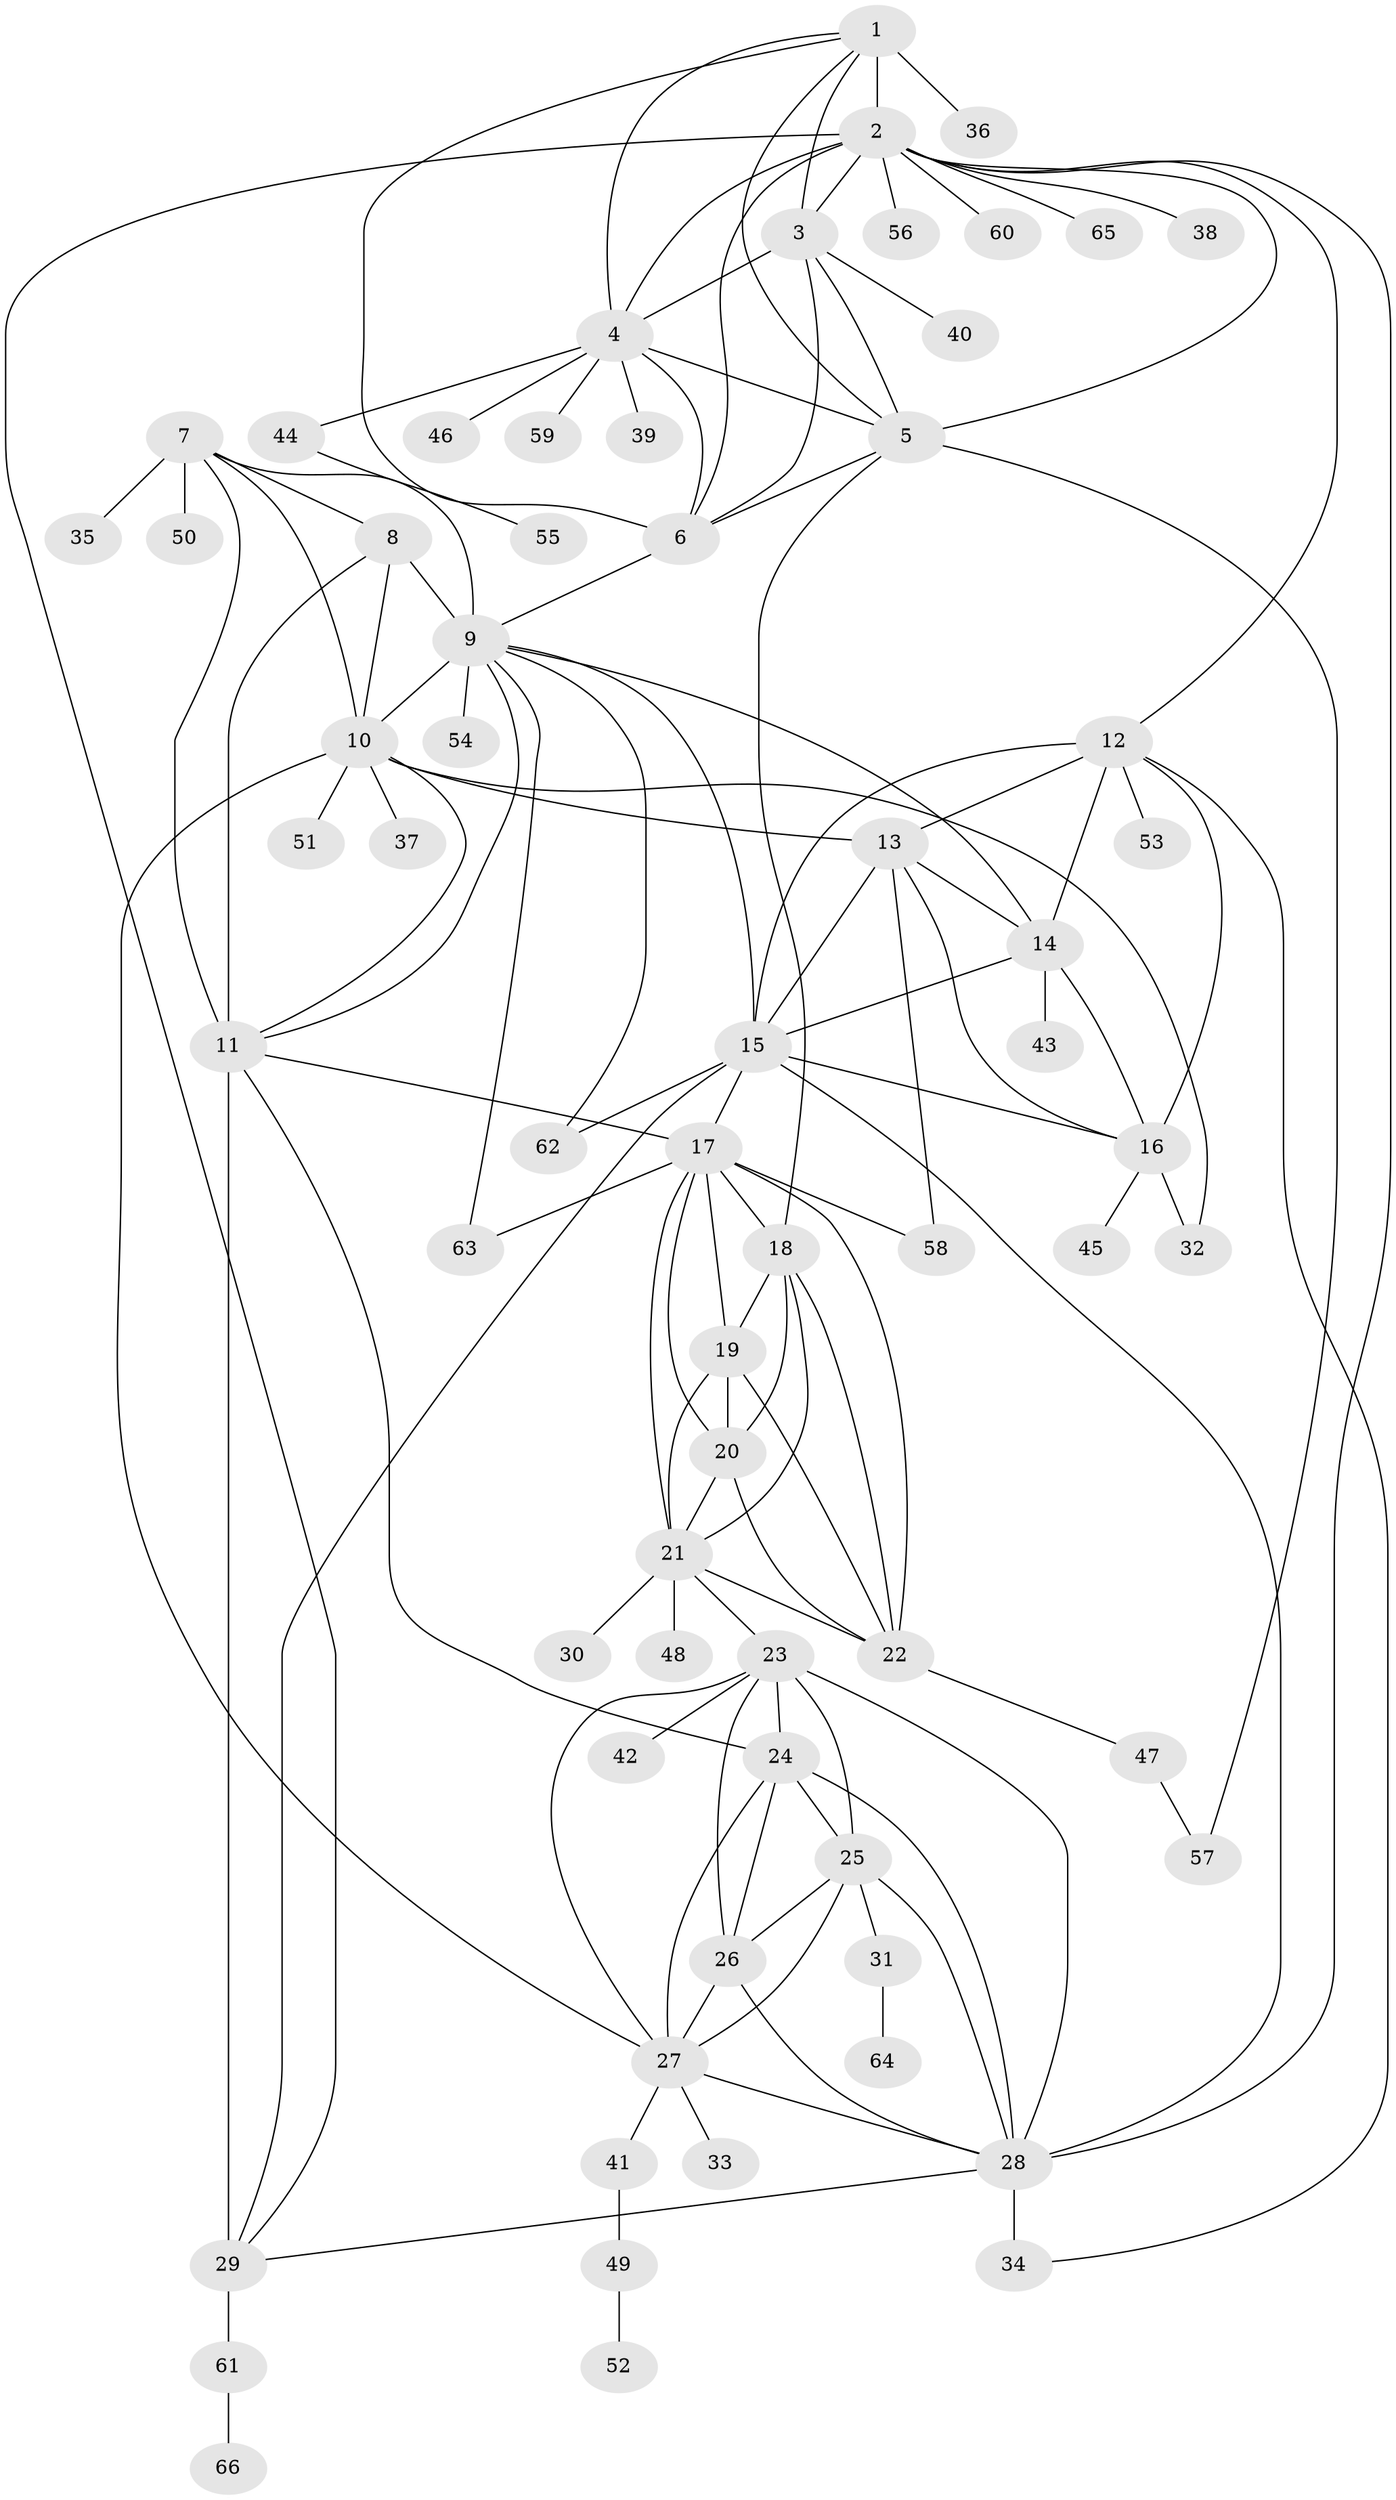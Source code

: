 // original degree distribution, {10: 0.022900763358778626, 13: 0.007633587786259542, 7: 0.06870229007633588, 9: 0.04580152671755725, 11: 0.015267175572519083, 15: 0.007633587786259542, 5: 0.022900763358778626, 8: 0.022900763358778626, 14: 0.007633587786259542, 12: 0.007633587786259542, 1: 0.5572519083969466, 3: 0.03816793893129771, 2: 0.17557251908396945}
// Generated by graph-tools (version 1.1) at 2025/37/03/09/25 02:37:36]
// undirected, 66 vertices, 125 edges
graph export_dot {
graph [start="1"]
  node [color=gray90,style=filled];
  1;
  2;
  3;
  4;
  5;
  6;
  7;
  8;
  9;
  10;
  11;
  12;
  13;
  14;
  15;
  16;
  17;
  18;
  19;
  20;
  21;
  22;
  23;
  24;
  25;
  26;
  27;
  28;
  29;
  30;
  31;
  32;
  33;
  34;
  35;
  36;
  37;
  38;
  39;
  40;
  41;
  42;
  43;
  44;
  45;
  46;
  47;
  48;
  49;
  50;
  51;
  52;
  53;
  54;
  55;
  56;
  57;
  58;
  59;
  60;
  61;
  62;
  63;
  64;
  65;
  66;
  1 -- 2 [weight=1.0];
  1 -- 3 [weight=1.0];
  1 -- 4 [weight=1.0];
  1 -- 5 [weight=1.0];
  1 -- 6 [weight=1.0];
  1 -- 36 [weight=4.0];
  2 -- 3 [weight=1.0];
  2 -- 4 [weight=1.0];
  2 -- 5 [weight=1.0];
  2 -- 6 [weight=1.0];
  2 -- 12 [weight=1.0];
  2 -- 28 [weight=1.0];
  2 -- 29 [weight=1.0];
  2 -- 38 [weight=1.0];
  2 -- 56 [weight=1.0];
  2 -- 60 [weight=1.0];
  2 -- 65 [weight=1.0];
  3 -- 4 [weight=1.0];
  3 -- 5 [weight=1.0];
  3 -- 6 [weight=1.0];
  3 -- 40 [weight=1.0];
  4 -- 5 [weight=1.0];
  4 -- 6 [weight=1.0];
  4 -- 39 [weight=1.0];
  4 -- 44 [weight=1.0];
  4 -- 46 [weight=1.0];
  4 -- 59 [weight=1.0];
  5 -- 6 [weight=1.0];
  5 -- 18 [weight=1.0];
  5 -- 57 [weight=2.0];
  6 -- 9 [weight=1.0];
  7 -- 8 [weight=1.0];
  7 -- 9 [weight=2.0];
  7 -- 10 [weight=1.0];
  7 -- 11 [weight=1.0];
  7 -- 35 [weight=2.0];
  7 -- 50 [weight=1.0];
  8 -- 9 [weight=3.0];
  8 -- 10 [weight=1.0];
  8 -- 11 [weight=1.0];
  9 -- 10 [weight=2.0];
  9 -- 11 [weight=2.0];
  9 -- 14 [weight=1.0];
  9 -- 15 [weight=1.0];
  9 -- 54 [weight=1.0];
  9 -- 62 [weight=1.0];
  9 -- 63 [weight=1.0];
  10 -- 11 [weight=1.0];
  10 -- 13 [weight=1.0];
  10 -- 27 [weight=1.0];
  10 -- 32 [weight=1.0];
  10 -- 37 [weight=1.0];
  10 -- 51 [weight=1.0];
  11 -- 17 [weight=1.0];
  11 -- 24 [weight=1.0];
  11 -- 29 [weight=7.0];
  12 -- 13 [weight=2.0];
  12 -- 14 [weight=1.0];
  12 -- 15 [weight=1.0];
  12 -- 16 [weight=1.0];
  12 -- 34 [weight=1.0];
  12 -- 53 [weight=1.0];
  13 -- 14 [weight=2.0];
  13 -- 15 [weight=2.0];
  13 -- 16 [weight=2.0];
  13 -- 58 [weight=1.0];
  14 -- 15 [weight=1.0];
  14 -- 16 [weight=1.0];
  14 -- 43 [weight=1.0];
  15 -- 16 [weight=1.0];
  15 -- 17 [weight=1.0];
  15 -- 28 [weight=1.0];
  15 -- 29 [weight=1.0];
  15 -- 62 [weight=1.0];
  16 -- 32 [weight=7.0];
  16 -- 45 [weight=1.0];
  17 -- 18 [weight=1.0];
  17 -- 19 [weight=1.0];
  17 -- 20 [weight=1.0];
  17 -- 21 [weight=1.0];
  17 -- 22 [weight=1.0];
  17 -- 58 [weight=1.0];
  17 -- 63 [weight=2.0];
  18 -- 19 [weight=1.0];
  18 -- 20 [weight=1.0];
  18 -- 21 [weight=1.0];
  18 -- 22 [weight=1.0];
  19 -- 20 [weight=2.0];
  19 -- 21 [weight=1.0];
  19 -- 22 [weight=1.0];
  20 -- 21 [weight=1.0];
  20 -- 22 [weight=1.0];
  21 -- 22 [weight=1.0];
  21 -- 23 [weight=1.0];
  21 -- 30 [weight=1.0];
  21 -- 48 [weight=1.0];
  22 -- 47 [weight=1.0];
  23 -- 24 [weight=1.0];
  23 -- 25 [weight=1.0];
  23 -- 26 [weight=1.0];
  23 -- 27 [weight=1.0];
  23 -- 28 [weight=1.0];
  23 -- 42 [weight=1.0];
  24 -- 25 [weight=1.0];
  24 -- 26 [weight=3.0];
  24 -- 27 [weight=1.0];
  24 -- 28 [weight=1.0];
  25 -- 26 [weight=1.0];
  25 -- 27 [weight=1.0];
  25 -- 28 [weight=1.0];
  25 -- 31 [weight=1.0];
  26 -- 27 [weight=1.0];
  26 -- 28 [weight=1.0];
  27 -- 28 [weight=1.0];
  27 -- 33 [weight=1.0];
  27 -- 41 [weight=1.0];
  28 -- 29 [weight=1.0];
  28 -- 34 [weight=3.0];
  29 -- 61 [weight=1.0];
  31 -- 64 [weight=1.0];
  41 -- 49 [weight=1.0];
  44 -- 55 [weight=1.0];
  47 -- 57 [weight=1.0];
  49 -- 52 [weight=1.0];
  61 -- 66 [weight=1.0];
}
